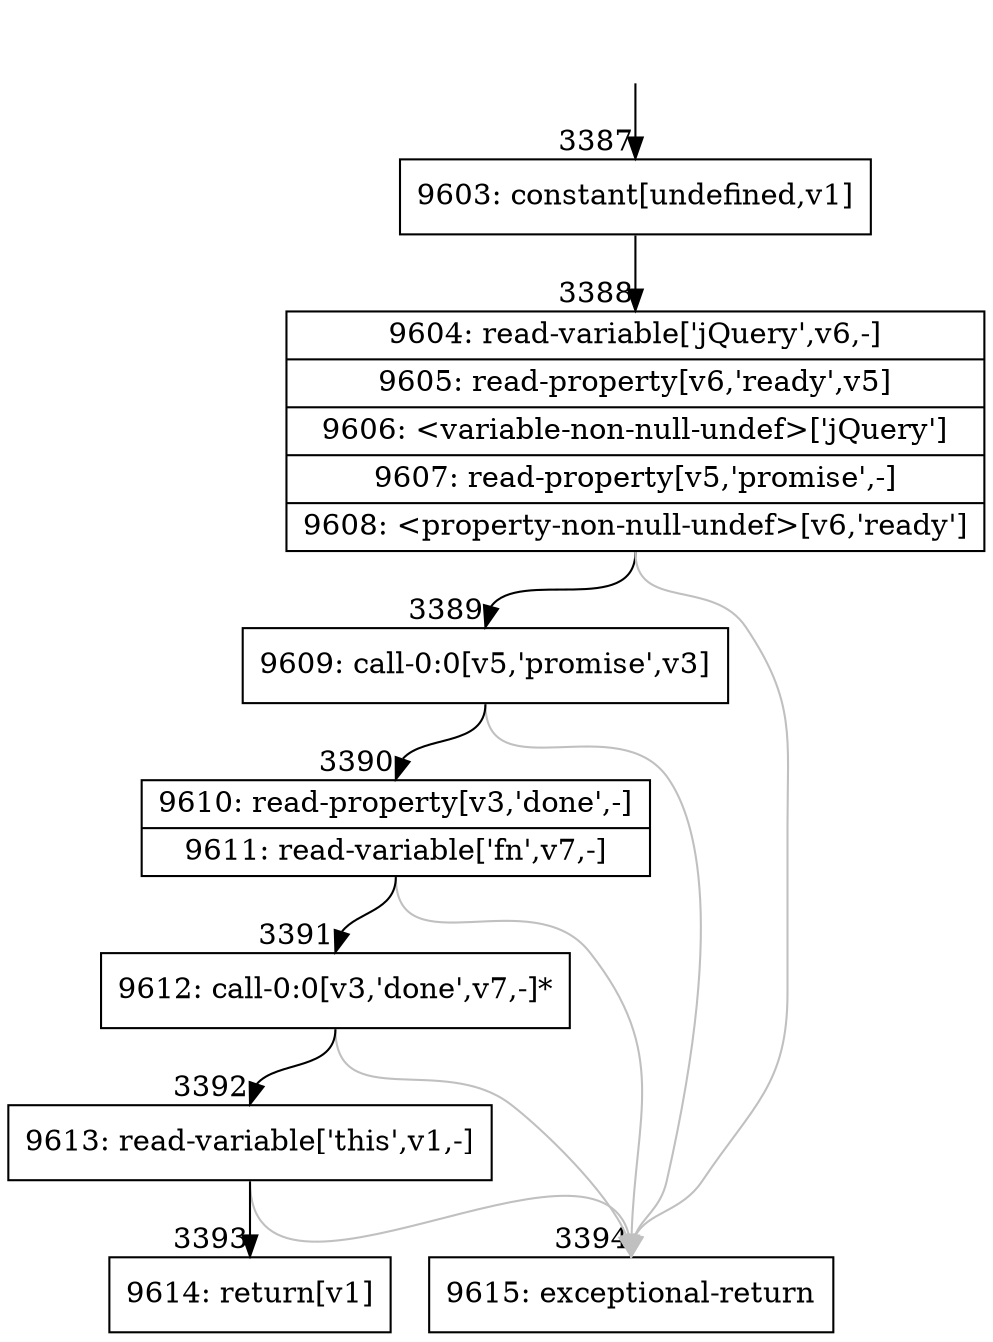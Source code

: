 digraph {
rankdir="TD"
BB_entry231[shape=none,label=""];
BB_entry231 -> BB3387 [tailport=s, headport=n, headlabel="    3387"]
BB3387 [shape=record label="{9603: constant[undefined,v1]}" ] 
BB3387 -> BB3388 [tailport=s, headport=n, headlabel="      3388"]
BB3388 [shape=record label="{9604: read-variable['jQuery',v6,-]|9605: read-property[v6,'ready',v5]|9606: \<variable-non-null-undef\>['jQuery']|9607: read-property[v5,'promise',-]|9608: \<property-non-null-undef\>[v6,'ready']}" ] 
BB3388 -> BB3389 [tailport=s, headport=n, headlabel="      3389"]
BB3388 -> BB3394 [tailport=s, headport=n, color=gray, headlabel="      3394"]
BB3389 [shape=record label="{9609: call-0:0[v5,'promise',v3]}" ] 
BB3389 -> BB3390 [tailport=s, headport=n, headlabel="      3390"]
BB3389 -> BB3394 [tailport=s, headport=n, color=gray]
BB3390 [shape=record label="{9610: read-property[v3,'done',-]|9611: read-variable['fn',v7,-]}" ] 
BB3390 -> BB3391 [tailport=s, headport=n, headlabel="      3391"]
BB3390 -> BB3394 [tailport=s, headport=n, color=gray]
BB3391 [shape=record label="{9612: call-0:0[v3,'done',v7,-]*}" ] 
BB3391 -> BB3392 [tailport=s, headport=n, headlabel="      3392"]
BB3391 -> BB3394 [tailport=s, headport=n, color=gray]
BB3392 [shape=record label="{9613: read-variable['this',v1,-]}" ] 
BB3392 -> BB3393 [tailport=s, headport=n, headlabel="      3393"]
BB3392 -> BB3394 [tailport=s, headport=n, color=gray]
BB3393 [shape=record label="{9614: return[v1]}" ] 
BB3394 [shape=record label="{9615: exceptional-return}" ] 
}

